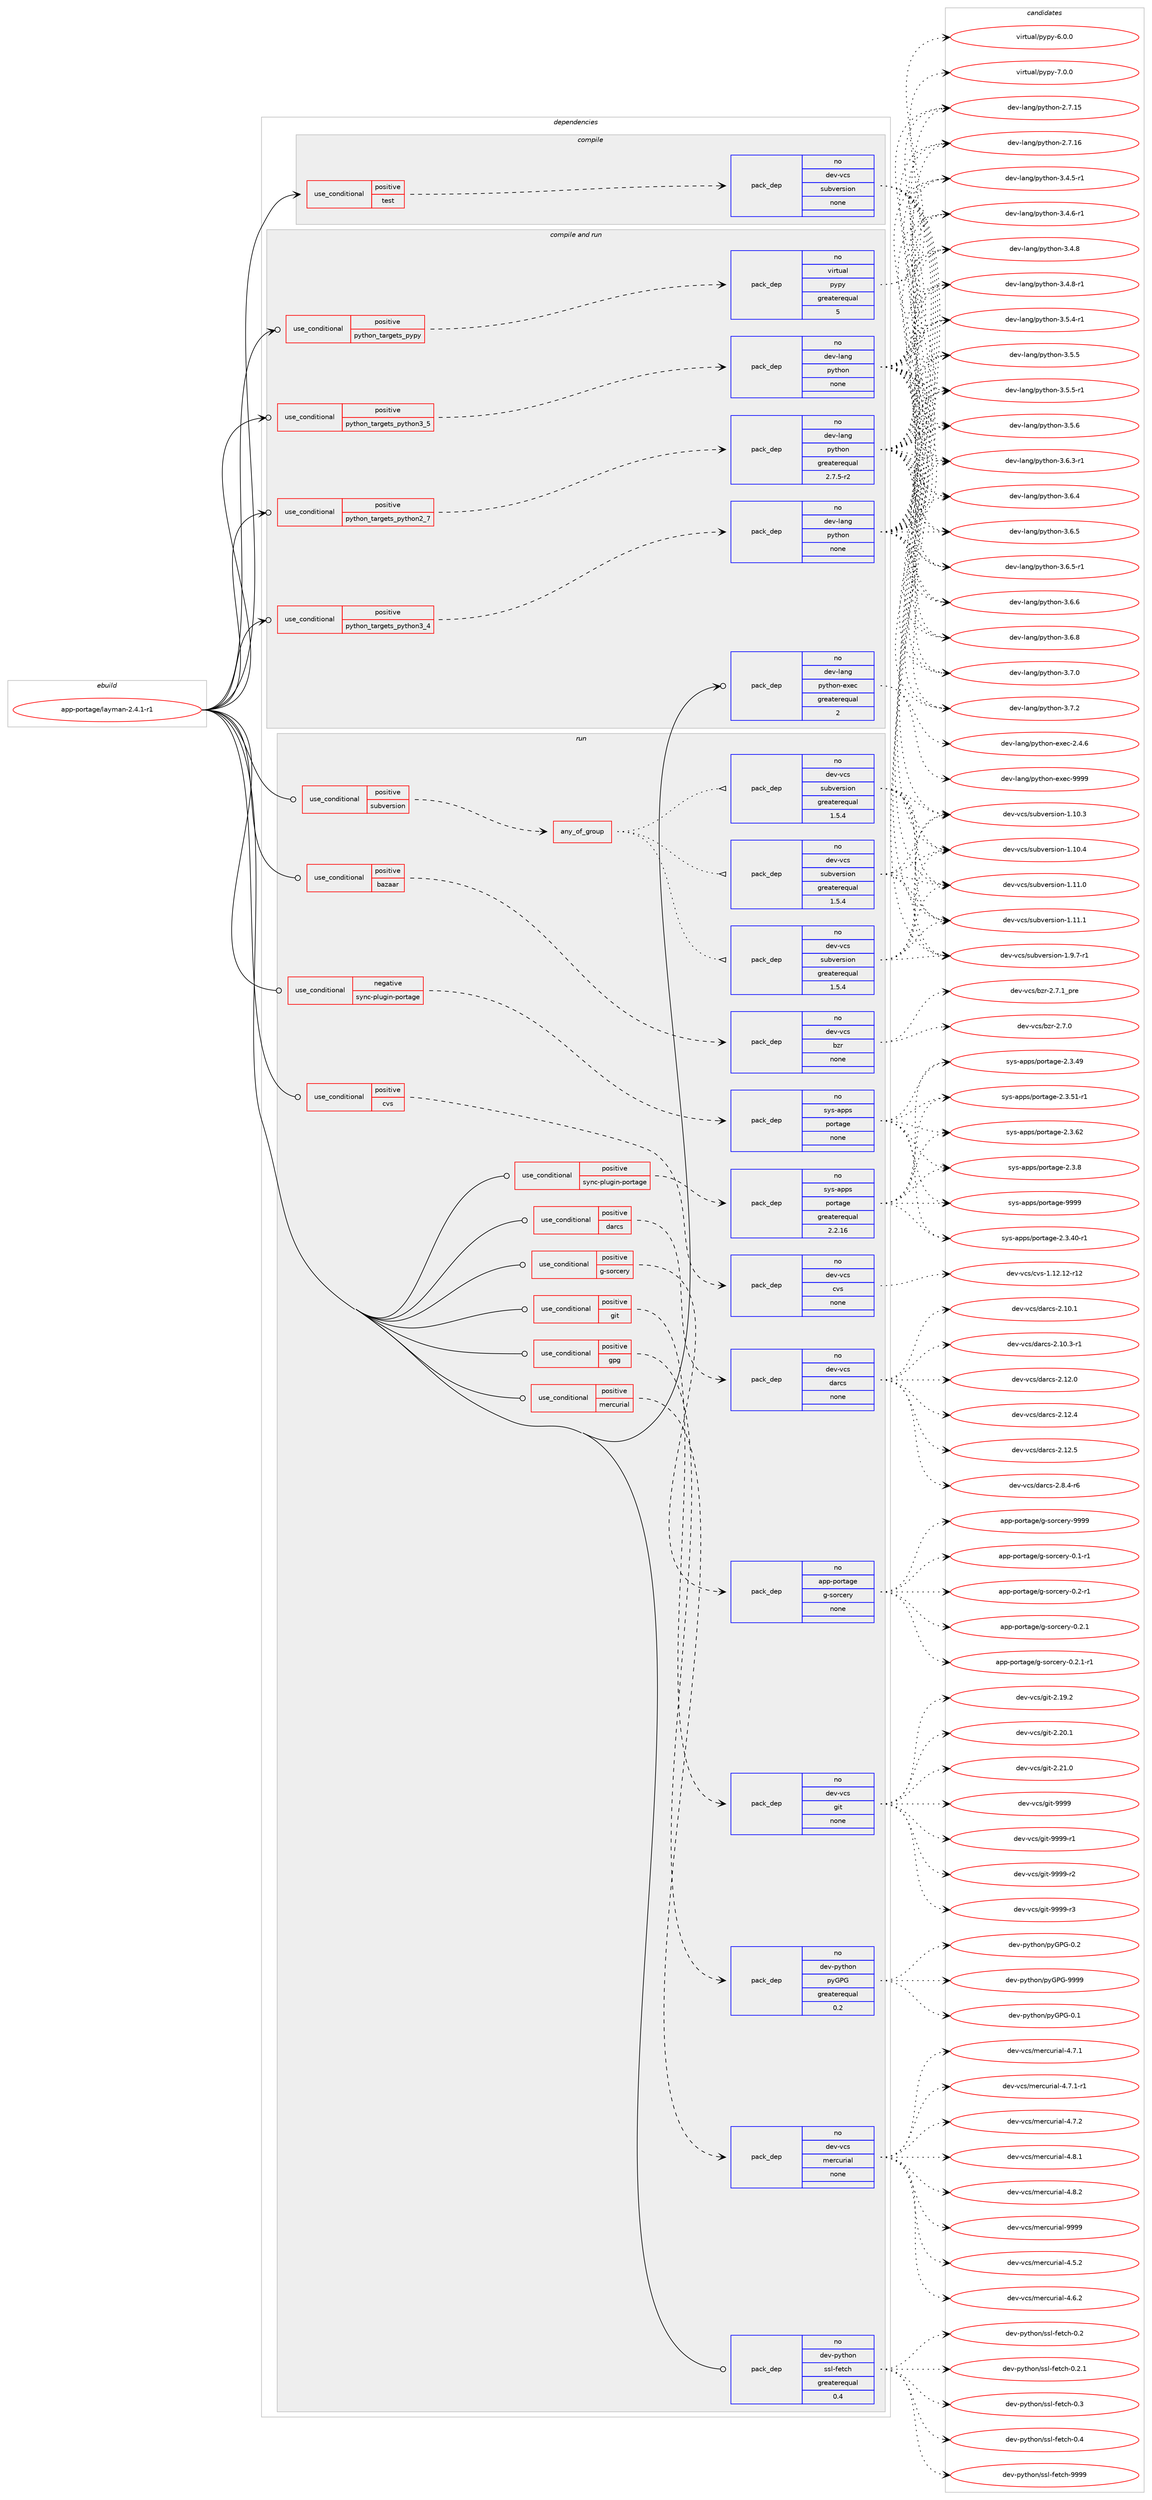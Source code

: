 digraph prolog {

# *************
# Graph options
# *************

newrank=true;
concentrate=true;
compound=true;
graph [rankdir=LR,fontname=Helvetica,fontsize=10,ranksep=1.5];#, ranksep=2.5, nodesep=0.2];
edge  [arrowhead=vee];
node  [fontname=Helvetica,fontsize=10];

# **********
# The ebuild
# **********

subgraph cluster_leftcol {
color=gray;
rank=same;
label=<<i>ebuild</i>>;
id [label="app-portage/layman-2.4.1-r1", color=red, width=4, href="../app-portage/layman-2.4.1-r1.svg"];
}

# ****************
# The dependencies
# ****************

subgraph cluster_midcol {
color=gray;
label=<<i>dependencies</i>>;
subgraph cluster_compile {
fillcolor="#eeeeee";
style=filled;
label=<<i>compile</i>>;
subgraph cond354982 {
dependency1306515 [label=<<TABLE BORDER="0" CELLBORDER="1" CELLSPACING="0" CELLPADDING="4"><TR><TD ROWSPAN="3" CELLPADDING="10">use_conditional</TD></TR><TR><TD>positive</TD></TR><TR><TD>test</TD></TR></TABLE>>, shape=none, color=red];
subgraph pack931130 {
dependency1306516 [label=<<TABLE BORDER="0" CELLBORDER="1" CELLSPACING="0" CELLPADDING="4" WIDTH="220"><TR><TD ROWSPAN="6" CELLPADDING="30">pack_dep</TD></TR><TR><TD WIDTH="110">no</TD></TR><TR><TD>dev-vcs</TD></TR><TR><TD>subversion</TD></TR><TR><TD>none</TD></TR><TR><TD></TD></TR></TABLE>>, shape=none, color=blue];
}
dependency1306515:e -> dependency1306516:w [weight=20,style="dashed",arrowhead="vee"];
}
id:e -> dependency1306515:w [weight=20,style="solid",arrowhead="vee"];
}
subgraph cluster_compileandrun {
fillcolor="#eeeeee";
style=filled;
label=<<i>compile and run</i>>;
subgraph cond354983 {
dependency1306517 [label=<<TABLE BORDER="0" CELLBORDER="1" CELLSPACING="0" CELLPADDING="4"><TR><TD ROWSPAN="3" CELLPADDING="10">use_conditional</TD></TR><TR><TD>positive</TD></TR><TR><TD>python_targets_pypy</TD></TR></TABLE>>, shape=none, color=red];
subgraph pack931131 {
dependency1306518 [label=<<TABLE BORDER="0" CELLBORDER="1" CELLSPACING="0" CELLPADDING="4" WIDTH="220"><TR><TD ROWSPAN="6" CELLPADDING="30">pack_dep</TD></TR><TR><TD WIDTH="110">no</TD></TR><TR><TD>virtual</TD></TR><TR><TD>pypy</TD></TR><TR><TD>greaterequal</TD></TR><TR><TD>5</TD></TR></TABLE>>, shape=none, color=blue];
}
dependency1306517:e -> dependency1306518:w [weight=20,style="dashed",arrowhead="vee"];
}
id:e -> dependency1306517:w [weight=20,style="solid",arrowhead="odotvee"];
subgraph cond354984 {
dependency1306519 [label=<<TABLE BORDER="0" CELLBORDER="1" CELLSPACING="0" CELLPADDING="4"><TR><TD ROWSPAN="3" CELLPADDING="10">use_conditional</TD></TR><TR><TD>positive</TD></TR><TR><TD>python_targets_python2_7</TD></TR></TABLE>>, shape=none, color=red];
subgraph pack931132 {
dependency1306520 [label=<<TABLE BORDER="0" CELLBORDER="1" CELLSPACING="0" CELLPADDING="4" WIDTH="220"><TR><TD ROWSPAN="6" CELLPADDING="30">pack_dep</TD></TR><TR><TD WIDTH="110">no</TD></TR><TR><TD>dev-lang</TD></TR><TR><TD>python</TD></TR><TR><TD>greaterequal</TD></TR><TR><TD>2.7.5-r2</TD></TR></TABLE>>, shape=none, color=blue];
}
dependency1306519:e -> dependency1306520:w [weight=20,style="dashed",arrowhead="vee"];
}
id:e -> dependency1306519:w [weight=20,style="solid",arrowhead="odotvee"];
subgraph cond354985 {
dependency1306521 [label=<<TABLE BORDER="0" CELLBORDER="1" CELLSPACING="0" CELLPADDING="4"><TR><TD ROWSPAN="3" CELLPADDING="10">use_conditional</TD></TR><TR><TD>positive</TD></TR><TR><TD>python_targets_python3_4</TD></TR></TABLE>>, shape=none, color=red];
subgraph pack931133 {
dependency1306522 [label=<<TABLE BORDER="0" CELLBORDER="1" CELLSPACING="0" CELLPADDING="4" WIDTH="220"><TR><TD ROWSPAN="6" CELLPADDING="30">pack_dep</TD></TR><TR><TD WIDTH="110">no</TD></TR><TR><TD>dev-lang</TD></TR><TR><TD>python</TD></TR><TR><TD>none</TD></TR><TR><TD></TD></TR></TABLE>>, shape=none, color=blue];
}
dependency1306521:e -> dependency1306522:w [weight=20,style="dashed",arrowhead="vee"];
}
id:e -> dependency1306521:w [weight=20,style="solid",arrowhead="odotvee"];
subgraph cond354986 {
dependency1306523 [label=<<TABLE BORDER="0" CELLBORDER="1" CELLSPACING="0" CELLPADDING="4"><TR><TD ROWSPAN="3" CELLPADDING="10">use_conditional</TD></TR><TR><TD>positive</TD></TR><TR><TD>python_targets_python3_5</TD></TR></TABLE>>, shape=none, color=red];
subgraph pack931134 {
dependency1306524 [label=<<TABLE BORDER="0" CELLBORDER="1" CELLSPACING="0" CELLPADDING="4" WIDTH="220"><TR><TD ROWSPAN="6" CELLPADDING="30">pack_dep</TD></TR><TR><TD WIDTH="110">no</TD></TR><TR><TD>dev-lang</TD></TR><TR><TD>python</TD></TR><TR><TD>none</TD></TR><TR><TD></TD></TR></TABLE>>, shape=none, color=blue];
}
dependency1306523:e -> dependency1306524:w [weight=20,style="dashed",arrowhead="vee"];
}
id:e -> dependency1306523:w [weight=20,style="solid",arrowhead="odotvee"];
subgraph pack931135 {
dependency1306525 [label=<<TABLE BORDER="0" CELLBORDER="1" CELLSPACING="0" CELLPADDING="4" WIDTH="220"><TR><TD ROWSPAN="6" CELLPADDING="30">pack_dep</TD></TR><TR><TD WIDTH="110">no</TD></TR><TR><TD>dev-lang</TD></TR><TR><TD>python-exec</TD></TR><TR><TD>greaterequal</TD></TR><TR><TD>2</TD></TR></TABLE>>, shape=none, color=blue];
}
id:e -> dependency1306525:w [weight=20,style="solid",arrowhead="odotvee"];
}
subgraph cluster_run {
fillcolor="#eeeeee";
style=filled;
label=<<i>run</i>>;
subgraph cond354987 {
dependency1306526 [label=<<TABLE BORDER="0" CELLBORDER="1" CELLSPACING="0" CELLPADDING="4"><TR><TD ROWSPAN="3" CELLPADDING="10">use_conditional</TD></TR><TR><TD>negative</TD></TR><TR><TD>sync-plugin-portage</TD></TR></TABLE>>, shape=none, color=red];
subgraph pack931136 {
dependency1306527 [label=<<TABLE BORDER="0" CELLBORDER="1" CELLSPACING="0" CELLPADDING="4" WIDTH="220"><TR><TD ROWSPAN="6" CELLPADDING="30">pack_dep</TD></TR><TR><TD WIDTH="110">no</TD></TR><TR><TD>sys-apps</TD></TR><TR><TD>portage</TD></TR><TR><TD>none</TD></TR><TR><TD></TD></TR></TABLE>>, shape=none, color=blue];
}
dependency1306526:e -> dependency1306527:w [weight=20,style="dashed",arrowhead="vee"];
}
id:e -> dependency1306526:w [weight=20,style="solid",arrowhead="odot"];
subgraph cond354988 {
dependency1306528 [label=<<TABLE BORDER="0" CELLBORDER="1" CELLSPACING="0" CELLPADDING="4"><TR><TD ROWSPAN="3" CELLPADDING="10">use_conditional</TD></TR><TR><TD>positive</TD></TR><TR><TD>bazaar</TD></TR></TABLE>>, shape=none, color=red];
subgraph pack931137 {
dependency1306529 [label=<<TABLE BORDER="0" CELLBORDER="1" CELLSPACING="0" CELLPADDING="4" WIDTH="220"><TR><TD ROWSPAN="6" CELLPADDING="30">pack_dep</TD></TR><TR><TD WIDTH="110">no</TD></TR><TR><TD>dev-vcs</TD></TR><TR><TD>bzr</TD></TR><TR><TD>none</TD></TR><TR><TD></TD></TR></TABLE>>, shape=none, color=blue];
}
dependency1306528:e -> dependency1306529:w [weight=20,style="dashed",arrowhead="vee"];
}
id:e -> dependency1306528:w [weight=20,style="solid",arrowhead="odot"];
subgraph cond354989 {
dependency1306530 [label=<<TABLE BORDER="0" CELLBORDER="1" CELLSPACING="0" CELLPADDING="4"><TR><TD ROWSPAN="3" CELLPADDING="10">use_conditional</TD></TR><TR><TD>positive</TD></TR><TR><TD>cvs</TD></TR></TABLE>>, shape=none, color=red];
subgraph pack931138 {
dependency1306531 [label=<<TABLE BORDER="0" CELLBORDER="1" CELLSPACING="0" CELLPADDING="4" WIDTH="220"><TR><TD ROWSPAN="6" CELLPADDING="30">pack_dep</TD></TR><TR><TD WIDTH="110">no</TD></TR><TR><TD>dev-vcs</TD></TR><TR><TD>cvs</TD></TR><TR><TD>none</TD></TR><TR><TD></TD></TR></TABLE>>, shape=none, color=blue];
}
dependency1306530:e -> dependency1306531:w [weight=20,style="dashed",arrowhead="vee"];
}
id:e -> dependency1306530:w [weight=20,style="solid",arrowhead="odot"];
subgraph cond354990 {
dependency1306532 [label=<<TABLE BORDER="0" CELLBORDER="1" CELLSPACING="0" CELLPADDING="4"><TR><TD ROWSPAN="3" CELLPADDING="10">use_conditional</TD></TR><TR><TD>positive</TD></TR><TR><TD>darcs</TD></TR></TABLE>>, shape=none, color=red];
subgraph pack931139 {
dependency1306533 [label=<<TABLE BORDER="0" CELLBORDER="1" CELLSPACING="0" CELLPADDING="4" WIDTH="220"><TR><TD ROWSPAN="6" CELLPADDING="30">pack_dep</TD></TR><TR><TD WIDTH="110">no</TD></TR><TR><TD>dev-vcs</TD></TR><TR><TD>darcs</TD></TR><TR><TD>none</TD></TR><TR><TD></TD></TR></TABLE>>, shape=none, color=blue];
}
dependency1306532:e -> dependency1306533:w [weight=20,style="dashed",arrowhead="vee"];
}
id:e -> dependency1306532:w [weight=20,style="solid",arrowhead="odot"];
subgraph cond354991 {
dependency1306534 [label=<<TABLE BORDER="0" CELLBORDER="1" CELLSPACING="0" CELLPADDING="4"><TR><TD ROWSPAN="3" CELLPADDING="10">use_conditional</TD></TR><TR><TD>positive</TD></TR><TR><TD>g-sorcery</TD></TR></TABLE>>, shape=none, color=red];
subgraph pack931140 {
dependency1306535 [label=<<TABLE BORDER="0" CELLBORDER="1" CELLSPACING="0" CELLPADDING="4" WIDTH="220"><TR><TD ROWSPAN="6" CELLPADDING="30">pack_dep</TD></TR><TR><TD WIDTH="110">no</TD></TR><TR><TD>app-portage</TD></TR><TR><TD>g-sorcery</TD></TR><TR><TD>none</TD></TR><TR><TD></TD></TR></TABLE>>, shape=none, color=blue];
}
dependency1306534:e -> dependency1306535:w [weight=20,style="dashed",arrowhead="vee"];
}
id:e -> dependency1306534:w [weight=20,style="solid",arrowhead="odot"];
subgraph cond354992 {
dependency1306536 [label=<<TABLE BORDER="0" CELLBORDER="1" CELLSPACING="0" CELLPADDING="4"><TR><TD ROWSPAN="3" CELLPADDING="10">use_conditional</TD></TR><TR><TD>positive</TD></TR><TR><TD>git</TD></TR></TABLE>>, shape=none, color=red];
subgraph pack931141 {
dependency1306537 [label=<<TABLE BORDER="0" CELLBORDER="1" CELLSPACING="0" CELLPADDING="4" WIDTH="220"><TR><TD ROWSPAN="6" CELLPADDING="30">pack_dep</TD></TR><TR><TD WIDTH="110">no</TD></TR><TR><TD>dev-vcs</TD></TR><TR><TD>git</TD></TR><TR><TD>none</TD></TR><TR><TD></TD></TR></TABLE>>, shape=none, color=blue];
}
dependency1306536:e -> dependency1306537:w [weight=20,style="dashed",arrowhead="vee"];
}
id:e -> dependency1306536:w [weight=20,style="solid",arrowhead="odot"];
subgraph cond354993 {
dependency1306538 [label=<<TABLE BORDER="0" CELLBORDER="1" CELLSPACING="0" CELLPADDING="4"><TR><TD ROWSPAN="3" CELLPADDING="10">use_conditional</TD></TR><TR><TD>positive</TD></TR><TR><TD>gpg</TD></TR></TABLE>>, shape=none, color=red];
subgraph pack931142 {
dependency1306539 [label=<<TABLE BORDER="0" CELLBORDER="1" CELLSPACING="0" CELLPADDING="4" WIDTH="220"><TR><TD ROWSPAN="6" CELLPADDING="30">pack_dep</TD></TR><TR><TD WIDTH="110">no</TD></TR><TR><TD>dev-python</TD></TR><TR><TD>pyGPG</TD></TR><TR><TD>greaterequal</TD></TR><TR><TD>0.2</TD></TR></TABLE>>, shape=none, color=blue];
}
dependency1306538:e -> dependency1306539:w [weight=20,style="dashed",arrowhead="vee"];
}
id:e -> dependency1306538:w [weight=20,style="solid",arrowhead="odot"];
subgraph cond354994 {
dependency1306540 [label=<<TABLE BORDER="0" CELLBORDER="1" CELLSPACING="0" CELLPADDING="4"><TR><TD ROWSPAN="3" CELLPADDING="10">use_conditional</TD></TR><TR><TD>positive</TD></TR><TR><TD>mercurial</TD></TR></TABLE>>, shape=none, color=red];
subgraph pack931143 {
dependency1306541 [label=<<TABLE BORDER="0" CELLBORDER="1" CELLSPACING="0" CELLPADDING="4" WIDTH="220"><TR><TD ROWSPAN="6" CELLPADDING="30">pack_dep</TD></TR><TR><TD WIDTH="110">no</TD></TR><TR><TD>dev-vcs</TD></TR><TR><TD>mercurial</TD></TR><TR><TD>none</TD></TR><TR><TD></TD></TR></TABLE>>, shape=none, color=blue];
}
dependency1306540:e -> dependency1306541:w [weight=20,style="dashed",arrowhead="vee"];
}
id:e -> dependency1306540:w [weight=20,style="solid",arrowhead="odot"];
subgraph cond354995 {
dependency1306542 [label=<<TABLE BORDER="0" CELLBORDER="1" CELLSPACING="0" CELLPADDING="4"><TR><TD ROWSPAN="3" CELLPADDING="10">use_conditional</TD></TR><TR><TD>positive</TD></TR><TR><TD>subversion</TD></TR></TABLE>>, shape=none, color=red];
subgraph any19861 {
dependency1306543 [label=<<TABLE BORDER="0" CELLBORDER="1" CELLSPACING="0" CELLPADDING="4"><TR><TD CELLPADDING="10">any_of_group</TD></TR></TABLE>>, shape=none, color=red];subgraph pack931144 {
dependency1306544 [label=<<TABLE BORDER="0" CELLBORDER="1" CELLSPACING="0" CELLPADDING="4" WIDTH="220"><TR><TD ROWSPAN="6" CELLPADDING="30">pack_dep</TD></TR><TR><TD WIDTH="110">no</TD></TR><TR><TD>dev-vcs</TD></TR><TR><TD>subversion</TD></TR><TR><TD>greaterequal</TD></TR><TR><TD>1.5.4</TD></TR></TABLE>>, shape=none, color=blue];
}
dependency1306543:e -> dependency1306544:w [weight=20,style="dotted",arrowhead="oinv"];
subgraph pack931145 {
dependency1306545 [label=<<TABLE BORDER="0" CELLBORDER="1" CELLSPACING="0" CELLPADDING="4" WIDTH="220"><TR><TD ROWSPAN="6" CELLPADDING="30">pack_dep</TD></TR><TR><TD WIDTH="110">no</TD></TR><TR><TD>dev-vcs</TD></TR><TR><TD>subversion</TD></TR><TR><TD>greaterequal</TD></TR><TR><TD>1.5.4</TD></TR></TABLE>>, shape=none, color=blue];
}
dependency1306543:e -> dependency1306545:w [weight=20,style="dotted",arrowhead="oinv"];
subgraph pack931146 {
dependency1306546 [label=<<TABLE BORDER="0" CELLBORDER="1" CELLSPACING="0" CELLPADDING="4" WIDTH="220"><TR><TD ROWSPAN="6" CELLPADDING="30">pack_dep</TD></TR><TR><TD WIDTH="110">no</TD></TR><TR><TD>dev-vcs</TD></TR><TR><TD>subversion</TD></TR><TR><TD>greaterequal</TD></TR><TR><TD>1.5.4</TD></TR></TABLE>>, shape=none, color=blue];
}
dependency1306543:e -> dependency1306546:w [weight=20,style="dotted",arrowhead="oinv"];
}
dependency1306542:e -> dependency1306543:w [weight=20,style="dashed",arrowhead="vee"];
}
id:e -> dependency1306542:w [weight=20,style="solid",arrowhead="odot"];
subgraph cond354996 {
dependency1306547 [label=<<TABLE BORDER="0" CELLBORDER="1" CELLSPACING="0" CELLPADDING="4"><TR><TD ROWSPAN="3" CELLPADDING="10">use_conditional</TD></TR><TR><TD>positive</TD></TR><TR><TD>sync-plugin-portage</TD></TR></TABLE>>, shape=none, color=red];
subgraph pack931147 {
dependency1306548 [label=<<TABLE BORDER="0" CELLBORDER="1" CELLSPACING="0" CELLPADDING="4" WIDTH="220"><TR><TD ROWSPAN="6" CELLPADDING="30">pack_dep</TD></TR><TR><TD WIDTH="110">no</TD></TR><TR><TD>sys-apps</TD></TR><TR><TD>portage</TD></TR><TR><TD>greaterequal</TD></TR><TR><TD>2.2.16</TD></TR></TABLE>>, shape=none, color=blue];
}
dependency1306547:e -> dependency1306548:w [weight=20,style="dashed",arrowhead="vee"];
}
id:e -> dependency1306547:w [weight=20,style="solid",arrowhead="odot"];
subgraph pack931148 {
dependency1306549 [label=<<TABLE BORDER="0" CELLBORDER="1" CELLSPACING="0" CELLPADDING="4" WIDTH="220"><TR><TD ROWSPAN="6" CELLPADDING="30">pack_dep</TD></TR><TR><TD WIDTH="110">no</TD></TR><TR><TD>dev-python</TD></TR><TR><TD>ssl-fetch</TD></TR><TR><TD>greaterequal</TD></TR><TR><TD>0.4</TD></TR></TABLE>>, shape=none, color=blue];
}
id:e -> dependency1306549:w [weight=20,style="solid",arrowhead="odot"];
}
}

# **************
# The candidates
# **************

subgraph cluster_choices {
rank=same;
color=gray;
label=<<i>candidates</i>>;

subgraph choice931130 {
color=black;
nodesep=1;
choice1001011184511899115471151179811810111411510511111045494649484651 [label="dev-vcs/subversion-1.10.3", color=red, width=4,href="../dev-vcs/subversion-1.10.3.svg"];
choice1001011184511899115471151179811810111411510511111045494649484652 [label="dev-vcs/subversion-1.10.4", color=red, width=4,href="../dev-vcs/subversion-1.10.4.svg"];
choice1001011184511899115471151179811810111411510511111045494649494648 [label="dev-vcs/subversion-1.11.0", color=red, width=4,href="../dev-vcs/subversion-1.11.0.svg"];
choice1001011184511899115471151179811810111411510511111045494649494649 [label="dev-vcs/subversion-1.11.1", color=red, width=4,href="../dev-vcs/subversion-1.11.1.svg"];
choice100101118451189911547115117981181011141151051111104549465746554511449 [label="dev-vcs/subversion-1.9.7-r1", color=red, width=4,href="../dev-vcs/subversion-1.9.7-r1.svg"];
dependency1306516:e -> choice1001011184511899115471151179811810111411510511111045494649484651:w [style=dotted,weight="100"];
dependency1306516:e -> choice1001011184511899115471151179811810111411510511111045494649484652:w [style=dotted,weight="100"];
dependency1306516:e -> choice1001011184511899115471151179811810111411510511111045494649494648:w [style=dotted,weight="100"];
dependency1306516:e -> choice1001011184511899115471151179811810111411510511111045494649494649:w [style=dotted,weight="100"];
dependency1306516:e -> choice100101118451189911547115117981181011141151051111104549465746554511449:w [style=dotted,weight="100"];
}
subgraph choice931131 {
color=black;
nodesep=1;
choice1181051141161179710847112121112121455446484648 [label="virtual/pypy-6.0.0", color=red, width=4,href="../virtual/pypy-6.0.0.svg"];
choice1181051141161179710847112121112121455546484648 [label="virtual/pypy-7.0.0", color=red, width=4,href="../virtual/pypy-7.0.0.svg"];
dependency1306518:e -> choice1181051141161179710847112121112121455446484648:w [style=dotted,weight="100"];
dependency1306518:e -> choice1181051141161179710847112121112121455546484648:w [style=dotted,weight="100"];
}
subgraph choice931132 {
color=black;
nodesep=1;
choice10010111845108971101034711212111610411111045504655464953 [label="dev-lang/python-2.7.15", color=red, width=4,href="../dev-lang/python-2.7.15.svg"];
choice10010111845108971101034711212111610411111045504655464954 [label="dev-lang/python-2.7.16", color=red, width=4,href="../dev-lang/python-2.7.16.svg"];
choice1001011184510897110103471121211161041111104551465246534511449 [label="dev-lang/python-3.4.5-r1", color=red, width=4,href="../dev-lang/python-3.4.5-r1.svg"];
choice1001011184510897110103471121211161041111104551465246544511449 [label="dev-lang/python-3.4.6-r1", color=red, width=4,href="../dev-lang/python-3.4.6-r1.svg"];
choice100101118451089711010347112121116104111110455146524656 [label="dev-lang/python-3.4.8", color=red, width=4,href="../dev-lang/python-3.4.8.svg"];
choice1001011184510897110103471121211161041111104551465246564511449 [label="dev-lang/python-3.4.8-r1", color=red, width=4,href="../dev-lang/python-3.4.8-r1.svg"];
choice1001011184510897110103471121211161041111104551465346524511449 [label="dev-lang/python-3.5.4-r1", color=red, width=4,href="../dev-lang/python-3.5.4-r1.svg"];
choice100101118451089711010347112121116104111110455146534653 [label="dev-lang/python-3.5.5", color=red, width=4,href="../dev-lang/python-3.5.5.svg"];
choice1001011184510897110103471121211161041111104551465346534511449 [label="dev-lang/python-3.5.5-r1", color=red, width=4,href="../dev-lang/python-3.5.5-r1.svg"];
choice100101118451089711010347112121116104111110455146534654 [label="dev-lang/python-3.5.6", color=red, width=4,href="../dev-lang/python-3.5.6.svg"];
choice1001011184510897110103471121211161041111104551465446514511449 [label="dev-lang/python-3.6.3-r1", color=red, width=4,href="../dev-lang/python-3.6.3-r1.svg"];
choice100101118451089711010347112121116104111110455146544652 [label="dev-lang/python-3.6.4", color=red, width=4,href="../dev-lang/python-3.6.4.svg"];
choice100101118451089711010347112121116104111110455146544653 [label="dev-lang/python-3.6.5", color=red, width=4,href="../dev-lang/python-3.6.5.svg"];
choice1001011184510897110103471121211161041111104551465446534511449 [label="dev-lang/python-3.6.5-r1", color=red, width=4,href="../dev-lang/python-3.6.5-r1.svg"];
choice100101118451089711010347112121116104111110455146544654 [label="dev-lang/python-3.6.6", color=red, width=4,href="../dev-lang/python-3.6.6.svg"];
choice100101118451089711010347112121116104111110455146544656 [label="dev-lang/python-3.6.8", color=red, width=4,href="../dev-lang/python-3.6.8.svg"];
choice100101118451089711010347112121116104111110455146554648 [label="dev-lang/python-3.7.0", color=red, width=4,href="../dev-lang/python-3.7.0.svg"];
choice100101118451089711010347112121116104111110455146554650 [label="dev-lang/python-3.7.2", color=red, width=4,href="../dev-lang/python-3.7.2.svg"];
dependency1306520:e -> choice10010111845108971101034711212111610411111045504655464953:w [style=dotted,weight="100"];
dependency1306520:e -> choice10010111845108971101034711212111610411111045504655464954:w [style=dotted,weight="100"];
dependency1306520:e -> choice1001011184510897110103471121211161041111104551465246534511449:w [style=dotted,weight="100"];
dependency1306520:e -> choice1001011184510897110103471121211161041111104551465246544511449:w [style=dotted,weight="100"];
dependency1306520:e -> choice100101118451089711010347112121116104111110455146524656:w [style=dotted,weight="100"];
dependency1306520:e -> choice1001011184510897110103471121211161041111104551465246564511449:w [style=dotted,weight="100"];
dependency1306520:e -> choice1001011184510897110103471121211161041111104551465346524511449:w [style=dotted,weight="100"];
dependency1306520:e -> choice100101118451089711010347112121116104111110455146534653:w [style=dotted,weight="100"];
dependency1306520:e -> choice1001011184510897110103471121211161041111104551465346534511449:w [style=dotted,weight="100"];
dependency1306520:e -> choice100101118451089711010347112121116104111110455146534654:w [style=dotted,weight="100"];
dependency1306520:e -> choice1001011184510897110103471121211161041111104551465446514511449:w [style=dotted,weight="100"];
dependency1306520:e -> choice100101118451089711010347112121116104111110455146544652:w [style=dotted,weight="100"];
dependency1306520:e -> choice100101118451089711010347112121116104111110455146544653:w [style=dotted,weight="100"];
dependency1306520:e -> choice1001011184510897110103471121211161041111104551465446534511449:w [style=dotted,weight="100"];
dependency1306520:e -> choice100101118451089711010347112121116104111110455146544654:w [style=dotted,weight="100"];
dependency1306520:e -> choice100101118451089711010347112121116104111110455146544656:w [style=dotted,weight="100"];
dependency1306520:e -> choice100101118451089711010347112121116104111110455146554648:w [style=dotted,weight="100"];
dependency1306520:e -> choice100101118451089711010347112121116104111110455146554650:w [style=dotted,weight="100"];
}
subgraph choice931133 {
color=black;
nodesep=1;
choice10010111845108971101034711212111610411111045504655464953 [label="dev-lang/python-2.7.15", color=red, width=4,href="../dev-lang/python-2.7.15.svg"];
choice10010111845108971101034711212111610411111045504655464954 [label="dev-lang/python-2.7.16", color=red, width=4,href="../dev-lang/python-2.7.16.svg"];
choice1001011184510897110103471121211161041111104551465246534511449 [label="dev-lang/python-3.4.5-r1", color=red, width=4,href="../dev-lang/python-3.4.5-r1.svg"];
choice1001011184510897110103471121211161041111104551465246544511449 [label="dev-lang/python-3.4.6-r1", color=red, width=4,href="../dev-lang/python-3.4.6-r1.svg"];
choice100101118451089711010347112121116104111110455146524656 [label="dev-lang/python-3.4.8", color=red, width=4,href="../dev-lang/python-3.4.8.svg"];
choice1001011184510897110103471121211161041111104551465246564511449 [label="dev-lang/python-3.4.8-r1", color=red, width=4,href="../dev-lang/python-3.4.8-r1.svg"];
choice1001011184510897110103471121211161041111104551465346524511449 [label="dev-lang/python-3.5.4-r1", color=red, width=4,href="../dev-lang/python-3.5.4-r1.svg"];
choice100101118451089711010347112121116104111110455146534653 [label="dev-lang/python-3.5.5", color=red, width=4,href="../dev-lang/python-3.5.5.svg"];
choice1001011184510897110103471121211161041111104551465346534511449 [label="dev-lang/python-3.5.5-r1", color=red, width=4,href="../dev-lang/python-3.5.5-r1.svg"];
choice100101118451089711010347112121116104111110455146534654 [label="dev-lang/python-3.5.6", color=red, width=4,href="../dev-lang/python-3.5.6.svg"];
choice1001011184510897110103471121211161041111104551465446514511449 [label="dev-lang/python-3.6.3-r1", color=red, width=4,href="../dev-lang/python-3.6.3-r1.svg"];
choice100101118451089711010347112121116104111110455146544652 [label="dev-lang/python-3.6.4", color=red, width=4,href="../dev-lang/python-3.6.4.svg"];
choice100101118451089711010347112121116104111110455146544653 [label="dev-lang/python-3.6.5", color=red, width=4,href="../dev-lang/python-3.6.5.svg"];
choice1001011184510897110103471121211161041111104551465446534511449 [label="dev-lang/python-3.6.5-r1", color=red, width=4,href="../dev-lang/python-3.6.5-r1.svg"];
choice100101118451089711010347112121116104111110455146544654 [label="dev-lang/python-3.6.6", color=red, width=4,href="../dev-lang/python-3.6.6.svg"];
choice100101118451089711010347112121116104111110455146544656 [label="dev-lang/python-3.6.8", color=red, width=4,href="../dev-lang/python-3.6.8.svg"];
choice100101118451089711010347112121116104111110455146554648 [label="dev-lang/python-3.7.0", color=red, width=4,href="../dev-lang/python-3.7.0.svg"];
choice100101118451089711010347112121116104111110455146554650 [label="dev-lang/python-3.7.2", color=red, width=4,href="../dev-lang/python-3.7.2.svg"];
dependency1306522:e -> choice10010111845108971101034711212111610411111045504655464953:w [style=dotted,weight="100"];
dependency1306522:e -> choice10010111845108971101034711212111610411111045504655464954:w [style=dotted,weight="100"];
dependency1306522:e -> choice1001011184510897110103471121211161041111104551465246534511449:w [style=dotted,weight="100"];
dependency1306522:e -> choice1001011184510897110103471121211161041111104551465246544511449:w [style=dotted,weight="100"];
dependency1306522:e -> choice100101118451089711010347112121116104111110455146524656:w [style=dotted,weight="100"];
dependency1306522:e -> choice1001011184510897110103471121211161041111104551465246564511449:w [style=dotted,weight="100"];
dependency1306522:e -> choice1001011184510897110103471121211161041111104551465346524511449:w [style=dotted,weight="100"];
dependency1306522:e -> choice100101118451089711010347112121116104111110455146534653:w [style=dotted,weight="100"];
dependency1306522:e -> choice1001011184510897110103471121211161041111104551465346534511449:w [style=dotted,weight="100"];
dependency1306522:e -> choice100101118451089711010347112121116104111110455146534654:w [style=dotted,weight="100"];
dependency1306522:e -> choice1001011184510897110103471121211161041111104551465446514511449:w [style=dotted,weight="100"];
dependency1306522:e -> choice100101118451089711010347112121116104111110455146544652:w [style=dotted,weight="100"];
dependency1306522:e -> choice100101118451089711010347112121116104111110455146544653:w [style=dotted,weight="100"];
dependency1306522:e -> choice1001011184510897110103471121211161041111104551465446534511449:w [style=dotted,weight="100"];
dependency1306522:e -> choice100101118451089711010347112121116104111110455146544654:w [style=dotted,weight="100"];
dependency1306522:e -> choice100101118451089711010347112121116104111110455146544656:w [style=dotted,weight="100"];
dependency1306522:e -> choice100101118451089711010347112121116104111110455146554648:w [style=dotted,weight="100"];
dependency1306522:e -> choice100101118451089711010347112121116104111110455146554650:w [style=dotted,weight="100"];
}
subgraph choice931134 {
color=black;
nodesep=1;
choice10010111845108971101034711212111610411111045504655464953 [label="dev-lang/python-2.7.15", color=red, width=4,href="../dev-lang/python-2.7.15.svg"];
choice10010111845108971101034711212111610411111045504655464954 [label="dev-lang/python-2.7.16", color=red, width=4,href="../dev-lang/python-2.7.16.svg"];
choice1001011184510897110103471121211161041111104551465246534511449 [label="dev-lang/python-3.4.5-r1", color=red, width=4,href="../dev-lang/python-3.4.5-r1.svg"];
choice1001011184510897110103471121211161041111104551465246544511449 [label="dev-lang/python-3.4.6-r1", color=red, width=4,href="../dev-lang/python-3.4.6-r1.svg"];
choice100101118451089711010347112121116104111110455146524656 [label="dev-lang/python-3.4.8", color=red, width=4,href="../dev-lang/python-3.4.8.svg"];
choice1001011184510897110103471121211161041111104551465246564511449 [label="dev-lang/python-3.4.8-r1", color=red, width=4,href="../dev-lang/python-3.4.8-r1.svg"];
choice1001011184510897110103471121211161041111104551465346524511449 [label="dev-lang/python-3.5.4-r1", color=red, width=4,href="../dev-lang/python-3.5.4-r1.svg"];
choice100101118451089711010347112121116104111110455146534653 [label="dev-lang/python-3.5.5", color=red, width=4,href="../dev-lang/python-3.5.5.svg"];
choice1001011184510897110103471121211161041111104551465346534511449 [label="dev-lang/python-3.5.5-r1", color=red, width=4,href="../dev-lang/python-3.5.5-r1.svg"];
choice100101118451089711010347112121116104111110455146534654 [label="dev-lang/python-3.5.6", color=red, width=4,href="../dev-lang/python-3.5.6.svg"];
choice1001011184510897110103471121211161041111104551465446514511449 [label="dev-lang/python-3.6.3-r1", color=red, width=4,href="../dev-lang/python-3.6.3-r1.svg"];
choice100101118451089711010347112121116104111110455146544652 [label="dev-lang/python-3.6.4", color=red, width=4,href="../dev-lang/python-3.6.4.svg"];
choice100101118451089711010347112121116104111110455146544653 [label="dev-lang/python-3.6.5", color=red, width=4,href="../dev-lang/python-3.6.5.svg"];
choice1001011184510897110103471121211161041111104551465446534511449 [label="dev-lang/python-3.6.5-r1", color=red, width=4,href="../dev-lang/python-3.6.5-r1.svg"];
choice100101118451089711010347112121116104111110455146544654 [label="dev-lang/python-3.6.6", color=red, width=4,href="../dev-lang/python-3.6.6.svg"];
choice100101118451089711010347112121116104111110455146544656 [label="dev-lang/python-3.6.8", color=red, width=4,href="../dev-lang/python-3.6.8.svg"];
choice100101118451089711010347112121116104111110455146554648 [label="dev-lang/python-3.7.0", color=red, width=4,href="../dev-lang/python-3.7.0.svg"];
choice100101118451089711010347112121116104111110455146554650 [label="dev-lang/python-3.7.2", color=red, width=4,href="../dev-lang/python-3.7.2.svg"];
dependency1306524:e -> choice10010111845108971101034711212111610411111045504655464953:w [style=dotted,weight="100"];
dependency1306524:e -> choice10010111845108971101034711212111610411111045504655464954:w [style=dotted,weight="100"];
dependency1306524:e -> choice1001011184510897110103471121211161041111104551465246534511449:w [style=dotted,weight="100"];
dependency1306524:e -> choice1001011184510897110103471121211161041111104551465246544511449:w [style=dotted,weight="100"];
dependency1306524:e -> choice100101118451089711010347112121116104111110455146524656:w [style=dotted,weight="100"];
dependency1306524:e -> choice1001011184510897110103471121211161041111104551465246564511449:w [style=dotted,weight="100"];
dependency1306524:e -> choice1001011184510897110103471121211161041111104551465346524511449:w [style=dotted,weight="100"];
dependency1306524:e -> choice100101118451089711010347112121116104111110455146534653:w [style=dotted,weight="100"];
dependency1306524:e -> choice1001011184510897110103471121211161041111104551465346534511449:w [style=dotted,weight="100"];
dependency1306524:e -> choice100101118451089711010347112121116104111110455146534654:w [style=dotted,weight="100"];
dependency1306524:e -> choice1001011184510897110103471121211161041111104551465446514511449:w [style=dotted,weight="100"];
dependency1306524:e -> choice100101118451089711010347112121116104111110455146544652:w [style=dotted,weight="100"];
dependency1306524:e -> choice100101118451089711010347112121116104111110455146544653:w [style=dotted,weight="100"];
dependency1306524:e -> choice1001011184510897110103471121211161041111104551465446534511449:w [style=dotted,weight="100"];
dependency1306524:e -> choice100101118451089711010347112121116104111110455146544654:w [style=dotted,weight="100"];
dependency1306524:e -> choice100101118451089711010347112121116104111110455146544656:w [style=dotted,weight="100"];
dependency1306524:e -> choice100101118451089711010347112121116104111110455146554648:w [style=dotted,weight="100"];
dependency1306524:e -> choice100101118451089711010347112121116104111110455146554650:w [style=dotted,weight="100"];
}
subgraph choice931135 {
color=black;
nodesep=1;
choice1001011184510897110103471121211161041111104510112010199455046524654 [label="dev-lang/python-exec-2.4.6", color=red, width=4,href="../dev-lang/python-exec-2.4.6.svg"];
choice10010111845108971101034711212111610411111045101120101994557575757 [label="dev-lang/python-exec-9999", color=red, width=4,href="../dev-lang/python-exec-9999.svg"];
dependency1306525:e -> choice1001011184510897110103471121211161041111104510112010199455046524654:w [style=dotted,weight="100"];
dependency1306525:e -> choice10010111845108971101034711212111610411111045101120101994557575757:w [style=dotted,weight="100"];
}
subgraph choice931136 {
color=black;
nodesep=1;
choice11512111545971121121154711211111411697103101455046514652484511449 [label="sys-apps/portage-2.3.40-r1", color=red, width=4,href="../sys-apps/portage-2.3.40-r1.svg"];
choice1151211154597112112115471121111141169710310145504651465257 [label="sys-apps/portage-2.3.49", color=red, width=4,href="../sys-apps/portage-2.3.49.svg"];
choice11512111545971121121154711211111411697103101455046514653494511449 [label="sys-apps/portage-2.3.51-r1", color=red, width=4,href="../sys-apps/portage-2.3.51-r1.svg"];
choice1151211154597112112115471121111141169710310145504651465450 [label="sys-apps/portage-2.3.62", color=red, width=4,href="../sys-apps/portage-2.3.62.svg"];
choice11512111545971121121154711211111411697103101455046514656 [label="sys-apps/portage-2.3.8", color=red, width=4,href="../sys-apps/portage-2.3.8.svg"];
choice115121115459711211211547112111114116971031014557575757 [label="sys-apps/portage-9999", color=red, width=4,href="../sys-apps/portage-9999.svg"];
dependency1306527:e -> choice11512111545971121121154711211111411697103101455046514652484511449:w [style=dotted,weight="100"];
dependency1306527:e -> choice1151211154597112112115471121111141169710310145504651465257:w [style=dotted,weight="100"];
dependency1306527:e -> choice11512111545971121121154711211111411697103101455046514653494511449:w [style=dotted,weight="100"];
dependency1306527:e -> choice1151211154597112112115471121111141169710310145504651465450:w [style=dotted,weight="100"];
dependency1306527:e -> choice11512111545971121121154711211111411697103101455046514656:w [style=dotted,weight="100"];
dependency1306527:e -> choice115121115459711211211547112111114116971031014557575757:w [style=dotted,weight="100"];
}
subgraph choice931137 {
color=black;
nodesep=1;
choice10010111845118991154798122114455046554648 [label="dev-vcs/bzr-2.7.0", color=red, width=4,href="../dev-vcs/bzr-2.7.0.svg"];
choice1001011184511899115479812211445504655464995112114101 [label="dev-vcs/bzr-2.7.1_pre", color=red, width=4,href="../dev-vcs/bzr-2.7.1_pre.svg"];
dependency1306529:e -> choice10010111845118991154798122114455046554648:w [style=dotted,weight="100"];
dependency1306529:e -> choice1001011184511899115479812211445504655464995112114101:w [style=dotted,weight="100"];
}
subgraph choice931138 {
color=black;
nodesep=1;
choice100101118451189911547991181154549464950464950451144950 [label="dev-vcs/cvs-1.12.12-r12", color=red, width=4,href="../dev-vcs/cvs-1.12.12-r12.svg"];
dependency1306531:e -> choice100101118451189911547991181154549464950464950451144950:w [style=dotted,weight="100"];
}
subgraph choice931139 {
color=black;
nodesep=1;
choice100101118451189911547100971149911545504649484649 [label="dev-vcs/darcs-2.10.1", color=red, width=4,href="../dev-vcs/darcs-2.10.1.svg"];
choice1001011184511899115471009711499115455046494846514511449 [label="dev-vcs/darcs-2.10.3-r1", color=red, width=4,href="../dev-vcs/darcs-2.10.3-r1.svg"];
choice100101118451189911547100971149911545504649504648 [label="dev-vcs/darcs-2.12.0", color=red, width=4,href="../dev-vcs/darcs-2.12.0.svg"];
choice100101118451189911547100971149911545504649504652 [label="dev-vcs/darcs-2.12.4", color=red, width=4,href="../dev-vcs/darcs-2.12.4.svg"];
choice100101118451189911547100971149911545504649504653 [label="dev-vcs/darcs-2.12.5", color=red, width=4,href="../dev-vcs/darcs-2.12.5.svg"];
choice10010111845118991154710097114991154550465646524511454 [label="dev-vcs/darcs-2.8.4-r6", color=red, width=4,href="../dev-vcs/darcs-2.8.4-r6.svg"];
dependency1306533:e -> choice100101118451189911547100971149911545504649484649:w [style=dotted,weight="100"];
dependency1306533:e -> choice1001011184511899115471009711499115455046494846514511449:w [style=dotted,weight="100"];
dependency1306533:e -> choice100101118451189911547100971149911545504649504648:w [style=dotted,weight="100"];
dependency1306533:e -> choice100101118451189911547100971149911545504649504652:w [style=dotted,weight="100"];
dependency1306533:e -> choice100101118451189911547100971149911545504649504653:w [style=dotted,weight="100"];
dependency1306533:e -> choice10010111845118991154710097114991154550465646524511454:w [style=dotted,weight="100"];
}
subgraph choice931140 {
color=black;
nodesep=1;
choice971121124511211111411697103101471034511511111499101114121454846494511449 [label="app-portage/g-sorcery-0.1-r1", color=red, width=4,href="../app-portage/g-sorcery-0.1-r1.svg"];
choice971121124511211111411697103101471034511511111499101114121454846504511449 [label="app-portage/g-sorcery-0.2-r1", color=red, width=4,href="../app-portage/g-sorcery-0.2-r1.svg"];
choice971121124511211111411697103101471034511511111499101114121454846504649 [label="app-portage/g-sorcery-0.2.1", color=red, width=4,href="../app-portage/g-sorcery-0.2.1.svg"];
choice9711211245112111114116971031014710345115111114991011141214548465046494511449 [label="app-portage/g-sorcery-0.2.1-r1", color=red, width=4,href="../app-portage/g-sorcery-0.2.1-r1.svg"];
choice9711211245112111114116971031014710345115111114991011141214557575757 [label="app-portage/g-sorcery-9999", color=red, width=4,href="../app-portage/g-sorcery-9999.svg"];
dependency1306535:e -> choice971121124511211111411697103101471034511511111499101114121454846494511449:w [style=dotted,weight="100"];
dependency1306535:e -> choice971121124511211111411697103101471034511511111499101114121454846504511449:w [style=dotted,weight="100"];
dependency1306535:e -> choice971121124511211111411697103101471034511511111499101114121454846504649:w [style=dotted,weight="100"];
dependency1306535:e -> choice9711211245112111114116971031014710345115111114991011141214548465046494511449:w [style=dotted,weight="100"];
dependency1306535:e -> choice9711211245112111114116971031014710345115111114991011141214557575757:w [style=dotted,weight="100"];
}
subgraph choice931141 {
color=black;
nodesep=1;
choice10010111845118991154710310511645504649574650 [label="dev-vcs/git-2.19.2", color=red, width=4,href="../dev-vcs/git-2.19.2.svg"];
choice10010111845118991154710310511645504650484649 [label="dev-vcs/git-2.20.1", color=red, width=4,href="../dev-vcs/git-2.20.1.svg"];
choice10010111845118991154710310511645504650494648 [label="dev-vcs/git-2.21.0", color=red, width=4,href="../dev-vcs/git-2.21.0.svg"];
choice1001011184511899115471031051164557575757 [label="dev-vcs/git-9999", color=red, width=4,href="../dev-vcs/git-9999.svg"];
choice10010111845118991154710310511645575757574511449 [label="dev-vcs/git-9999-r1", color=red, width=4,href="../dev-vcs/git-9999-r1.svg"];
choice10010111845118991154710310511645575757574511450 [label="dev-vcs/git-9999-r2", color=red, width=4,href="../dev-vcs/git-9999-r2.svg"];
choice10010111845118991154710310511645575757574511451 [label="dev-vcs/git-9999-r3", color=red, width=4,href="../dev-vcs/git-9999-r3.svg"];
dependency1306537:e -> choice10010111845118991154710310511645504649574650:w [style=dotted,weight="100"];
dependency1306537:e -> choice10010111845118991154710310511645504650484649:w [style=dotted,weight="100"];
dependency1306537:e -> choice10010111845118991154710310511645504650494648:w [style=dotted,weight="100"];
dependency1306537:e -> choice1001011184511899115471031051164557575757:w [style=dotted,weight="100"];
dependency1306537:e -> choice10010111845118991154710310511645575757574511449:w [style=dotted,weight="100"];
dependency1306537:e -> choice10010111845118991154710310511645575757574511450:w [style=dotted,weight="100"];
dependency1306537:e -> choice10010111845118991154710310511645575757574511451:w [style=dotted,weight="100"];
}
subgraph choice931142 {
color=black;
nodesep=1;
choice100101118451121211161041111104711212171807145484649 [label="dev-python/pyGPG-0.1", color=red, width=4,href="../dev-python/pyGPG-0.1.svg"];
choice100101118451121211161041111104711212171807145484650 [label="dev-python/pyGPG-0.2", color=red, width=4,href="../dev-python/pyGPG-0.2.svg"];
choice10010111845112121116104111110471121217180714557575757 [label="dev-python/pyGPG-9999", color=red, width=4,href="../dev-python/pyGPG-9999.svg"];
dependency1306539:e -> choice100101118451121211161041111104711212171807145484649:w [style=dotted,weight="100"];
dependency1306539:e -> choice100101118451121211161041111104711212171807145484650:w [style=dotted,weight="100"];
dependency1306539:e -> choice10010111845112121116104111110471121217180714557575757:w [style=dotted,weight="100"];
}
subgraph choice931143 {
color=black;
nodesep=1;
choice1001011184511899115471091011149911711410597108455246534650 [label="dev-vcs/mercurial-4.5.2", color=red, width=4,href="../dev-vcs/mercurial-4.5.2.svg"];
choice1001011184511899115471091011149911711410597108455246544650 [label="dev-vcs/mercurial-4.6.2", color=red, width=4,href="../dev-vcs/mercurial-4.6.2.svg"];
choice1001011184511899115471091011149911711410597108455246554649 [label="dev-vcs/mercurial-4.7.1", color=red, width=4,href="../dev-vcs/mercurial-4.7.1.svg"];
choice10010111845118991154710910111499117114105971084552465546494511449 [label="dev-vcs/mercurial-4.7.1-r1", color=red, width=4,href="../dev-vcs/mercurial-4.7.1-r1.svg"];
choice1001011184511899115471091011149911711410597108455246554650 [label="dev-vcs/mercurial-4.7.2", color=red, width=4,href="../dev-vcs/mercurial-4.7.2.svg"];
choice1001011184511899115471091011149911711410597108455246564649 [label="dev-vcs/mercurial-4.8.1", color=red, width=4,href="../dev-vcs/mercurial-4.8.1.svg"];
choice1001011184511899115471091011149911711410597108455246564650 [label="dev-vcs/mercurial-4.8.2", color=red, width=4,href="../dev-vcs/mercurial-4.8.2.svg"];
choice10010111845118991154710910111499117114105971084557575757 [label="dev-vcs/mercurial-9999", color=red, width=4,href="../dev-vcs/mercurial-9999.svg"];
dependency1306541:e -> choice1001011184511899115471091011149911711410597108455246534650:w [style=dotted,weight="100"];
dependency1306541:e -> choice1001011184511899115471091011149911711410597108455246544650:w [style=dotted,weight="100"];
dependency1306541:e -> choice1001011184511899115471091011149911711410597108455246554649:w [style=dotted,weight="100"];
dependency1306541:e -> choice10010111845118991154710910111499117114105971084552465546494511449:w [style=dotted,weight="100"];
dependency1306541:e -> choice1001011184511899115471091011149911711410597108455246554650:w [style=dotted,weight="100"];
dependency1306541:e -> choice1001011184511899115471091011149911711410597108455246564649:w [style=dotted,weight="100"];
dependency1306541:e -> choice1001011184511899115471091011149911711410597108455246564650:w [style=dotted,weight="100"];
dependency1306541:e -> choice10010111845118991154710910111499117114105971084557575757:w [style=dotted,weight="100"];
}
subgraph choice931144 {
color=black;
nodesep=1;
choice1001011184511899115471151179811810111411510511111045494649484651 [label="dev-vcs/subversion-1.10.3", color=red, width=4,href="../dev-vcs/subversion-1.10.3.svg"];
choice1001011184511899115471151179811810111411510511111045494649484652 [label="dev-vcs/subversion-1.10.4", color=red, width=4,href="../dev-vcs/subversion-1.10.4.svg"];
choice1001011184511899115471151179811810111411510511111045494649494648 [label="dev-vcs/subversion-1.11.0", color=red, width=4,href="../dev-vcs/subversion-1.11.0.svg"];
choice1001011184511899115471151179811810111411510511111045494649494649 [label="dev-vcs/subversion-1.11.1", color=red, width=4,href="../dev-vcs/subversion-1.11.1.svg"];
choice100101118451189911547115117981181011141151051111104549465746554511449 [label="dev-vcs/subversion-1.9.7-r1", color=red, width=4,href="../dev-vcs/subversion-1.9.7-r1.svg"];
dependency1306544:e -> choice1001011184511899115471151179811810111411510511111045494649484651:w [style=dotted,weight="100"];
dependency1306544:e -> choice1001011184511899115471151179811810111411510511111045494649484652:w [style=dotted,weight="100"];
dependency1306544:e -> choice1001011184511899115471151179811810111411510511111045494649494648:w [style=dotted,weight="100"];
dependency1306544:e -> choice1001011184511899115471151179811810111411510511111045494649494649:w [style=dotted,weight="100"];
dependency1306544:e -> choice100101118451189911547115117981181011141151051111104549465746554511449:w [style=dotted,weight="100"];
}
subgraph choice931145 {
color=black;
nodesep=1;
choice1001011184511899115471151179811810111411510511111045494649484651 [label="dev-vcs/subversion-1.10.3", color=red, width=4,href="../dev-vcs/subversion-1.10.3.svg"];
choice1001011184511899115471151179811810111411510511111045494649484652 [label="dev-vcs/subversion-1.10.4", color=red, width=4,href="../dev-vcs/subversion-1.10.4.svg"];
choice1001011184511899115471151179811810111411510511111045494649494648 [label="dev-vcs/subversion-1.11.0", color=red, width=4,href="../dev-vcs/subversion-1.11.0.svg"];
choice1001011184511899115471151179811810111411510511111045494649494649 [label="dev-vcs/subversion-1.11.1", color=red, width=4,href="../dev-vcs/subversion-1.11.1.svg"];
choice100101118451189911547115117981181011141151051111104549465746554511449 [label="dev-vcs/subversion-1.9.7-r1", color=red, width=4,href="../dev-vcs/subversion-1.9.7-r1.svg"];
dependency1306545:e -> choice1001011184511899115471151179811810111411510511111045494649484651:w [style=dotted,weight="100"];
dependency1306545:e -> choice1001011184511899115471151179811810111411510511111045494649484652:w [style=dotted,weight="100"];
dependency1306545:e -> choice1001011184511899115471151179811810111411510511111045494649494648:w [style=dotted,weight="100"];
dependency1306545:e -> choice1001011184511899115471151179811810111411510511111045494649494649:w [style=dotted,weight="100"];
dependency1306545:e -> choice100101118451189911547115117981181011141151051111104549465746554511449:w [style=dotted,weight="100"];
}
subgraph choice931146 {
color=black;
nodesep=1;
choice1001011184511899115471151179811810111411510511111045494649484651 [label="dev-vcs/subversion-1.10.3", color=red, width=4,href="../dev-vcs/subversion-1.10.3.svg"];
choice1001011184511899115471151179811810111411510511111045494649484652 [label="dev-vcs/subversion-1.10.4", color=red, width=4,href="../dev-vcs/subversion-1.10.4.svg"];
choice1001011184511899115471151179811810111411510511111045494649494648 [label="dev-vcs/subversion-1.11.0", color=red, width=4,href="../dev-vcs/subversion-1.11.0.svg"];
choice1001011184511899115471151179811810111411510511111045494649494649 [label="dev-vcs/subversion-1.11.1", color=red, width=4,href="../dev-vcs/subversion-1.11.1.svg"];
choice100101118451189911547115117981181011141151051111104549465746554511449 [label="dev-vcs/subversion-1.9.7-r1", color=red, width=4,href="../dev-vcs/subversion-1.9.7-r1.svg"];
dependency1306546:e -> choice1001011184511899115471151179811810111411510511111045494649484651:w [style=dotted,weight="100"];
dependency1306546:e -> choice1001011184511899115471151179811810111411510511111045494649484652:w [style=dotted,weight="100"];
dependency1306546:e -> choice1001011184511899115471151179811810111411510511111045494649494648:w [style=dotted,weight="100"];
dependency1306546:e -> choice1001011184511899115471151179811810111411510511111045494649494649:w [style=dotted,weight="100"];
dependency1306546:e -> choice100101118451189911547115117981181011141151051111104549465746554511449:w [style=dotted,weight="100"];
}
subgraph choice931147 {
color=black;
nodesep=1;
choice11512111545971121121154711211111411697103101455046514652484511449 [label="sys-apps/portage-2.3.40-r1", color=red, width=4,href="../sys-apps/portage-2.3.40-r1.svg"];
choice1151211154597112112115471121111141169710310145504651465257 [label="sys-apps/portage-2.3.49", color=red, width=4,href="../sys-apps/portage-2.3.49.svg"];
choice11512111545971121121154711211111411697103101455046514653494511449 [label="sys-apps/portage-2.3.51-r1", color=red, width=4,href="../sys-apps/portage-2.3.51-r1.svg"];
choice1151211154597112112115471121111141169710310145504651465450 [label="sys-apps/portage-2.3.62", color=red, width=4,href="../sys-apps/portage-2.3.62.svg"];
choice11512111545971121121154711211111411697103101455046514656 [label="sys-apps/portage-2.3.8", color=red, width=4,href="../sys-apps/portage-2.3.8.svg"];
choice115121115459711211211547112111114116971031014557575757 [label="sys-apps/portage-9999", color=red, width=4,href="../sys-apps/portage-9999.svg"];
dependency1306548:e -> choice11512111545971121121154711211111411697103101455046514652484511449:w [style=dotted,weight="100"];
dependency1306548:e -> choice1151211154597112112115471121111141169710310145504651465257:w [style=dotted,weight="100"];
dependency1306548:e -> choice11512111545971121121154711211111411697103101455046514653494511449:w [style=dotted,weight="100"];
dependency1306548:e -> choice1151211154597112112115471121111141169710310145504651465450:w [style=dotted,weight="100"];
dependency1306548:e -> choice11512111545971121121154711211111411697103101455046514656:w [style=dotted,weight="100"];
dependency1306548:e -> choice115121115459711211211547112111114116971031014557575757:w [style=dotted,weight="100"];
}
subgraph choice931148 {
color=black;
nodesep=1;
choice1001011184511212111610411111047115115108451021011169910445484650 [label="dev-python/ssl-fetch-0.2", color=red, width=4,href="../dev-python/ssl-fetch-0.2.svg"];
choice10010111845112121116104111110471151151084510210111699104454846504649 [label="dev-python/ssl-fetch-0.2.1", color=red, width=4,href="../dev-python/ssl-fetch-0.2.1.svg"];
choice1001011184511212111610411111047115115108451021011169910445484651 [label="dev-python/ssl-fetch-0.3", color=red, width=4,href="../dev-python/ssl-fetch-0.3.svg"];
choice1001011184511212111610411111047115115108451021011169910445484652 [label="dev-python/ssl-fetch-0.4", color=red, width=4,href="../dev-python/ssl-fetch-0.4.svg"];
choice100101118451121211161041111104711511510845102101116991044557575757 [label="dev-python/ssl-fetch-9999", color=red, width=4,href="../dev-python/ssl-fetch-9999.svg"];
dependency1306549:e -> choice1001011184511212111610411111047115115108451021011169910445484650:w [style=dotted,weight="100"];
dependency1306549:e -> choice10010111845112121116104111110471151151084510210111699104454846504649:w [style=dotted,weight="100"];
dependency1306549:e -> choice1001011184511212111610411111047115115108451021011169910445484651:w [style=dotted,weight="100"];
dependency1306549:e -> choice1001011184511212111610411111047115115108451021011169910445484652:w [style=dotted,weight="100"];
dependency1306549:e -> choice100101118451121211161041111104711511510845102101116991044557575757:w [style=dotted,weight="100"];
}
}

}
